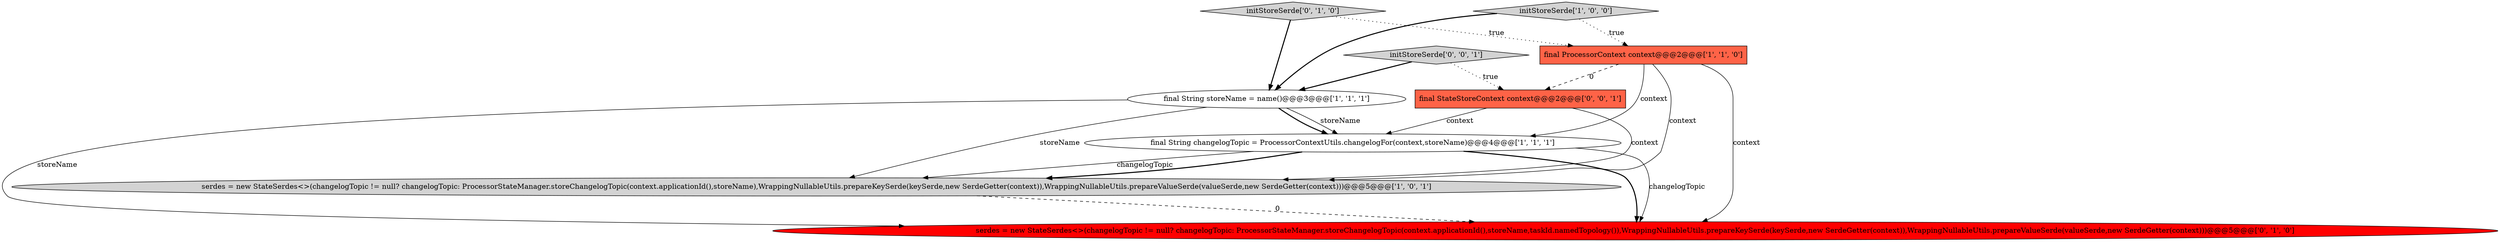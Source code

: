 digraph {
8 [style = filled, label = "initStoreSerde['0', '0', '1']", fillcolor = lightgray, shape = diamond image = "AAA0AAABBB3BBB"];
7 [style = filled, label = "final StateStoreContext context@@@2@@@['0', '0', '1']", fillcolor = tomato, shape = box image = "AAA0AAABBB3BBB"];
5 [style = filled, label = "serdes = new StateSerdes<>(changelogTopic != null? changelogTopic: ProcessorStateManager.storeChangelogTopic(context.applicationId(),storeName,taskId.namedTopology()),WrappingNullableUtils.prepareKeySerde(keySerde,new SerdeGetter(context)),WrappingNullableUtils.prepareValueSerde(valueSerde,new SerdeGetter(context)))@@@5@@@['0', '1', '0']", fillcolor = red, shape = ellipse image = "AAA1AAABBB2BBB"];
1 [style = filled, label = "serdes = new StateSerdes<>(changelogTopic != null? changelogTopic: ProcessorStateManager.storeChangelogTopic(context.applicationId(),storeName),WrappingNullableUtils.prepareKeySerde(keySerde,new SerdeGetter(context)),WrappingNullableUtils.prepareValueSerde(valueSerde,new SerdeGetter(context)))@@@5@@@['1', '0', '1']", fillcolor = lightgray, shape = ellipse image = "AAA0AAABBB1BBB"];
4 [style = filled, label = "final String changelogTopic = ProcessorContextUtils.changelogFor(context,storeName)@@@4@@@['1', '1', '1']", fillcolor = white, shape = ellipse image = "AAA0AAABBB1BBB"];
3 [style = filled, label = "final String storeName = name()@@@3@@@['1', '1', '1']", fillcolor = white, shape = ellipse image = "AAA0AAABBB1BBB"];
2 [style = filled, label = "final ProcessorContext context@@@2@@@['1', '1', '0']", fillcolor = tomato, shape = box image = "AAA0AAABBB1BBB"];
6 [style = filled, label = "initStoreSerde['0', '1', '0']", fillcolor = lightgray, shape = diamond image = "AAA0AAABBB2BBB"];
0 [style = filled, label = "initStoreSerde['1', '0', '0']", fillcolor = lightgray, shape = diamond image = "AAA0AAABBB1BBB"];
0->3 [style = bold, label=""];
6->3 [style = bold, label=""];
1->5 [style = dashed, label="0"];
2->5 [style = solid, label="context"];
4->5 [style = solid, label="changelogTopic"];
7->4 [style = solid, label="context"];
8->3 [style = bold, label=""];
4->1 [style = solid, label="changelogTopic"];
8->7 [style = dotted, label="true"];
3->1 [style = solid, label="storeName"];
2->7 [style = dashed, label="0"];
3->4 [style = solid, label="storeName"];
3->4 [style = bold, label=""];
3->5 [style = solid, label="storeName"];
6->2 [style = dotted, label="true"];
2->4 [style = solid, label="context"];
2->1 [style = solid, label="context"];
4->1 [style = bold, label=""];
0->2 [style = dotted, label="true"];
7->1 [style = solid, label="context"];
4->5 [style = bold, label=""];
}
